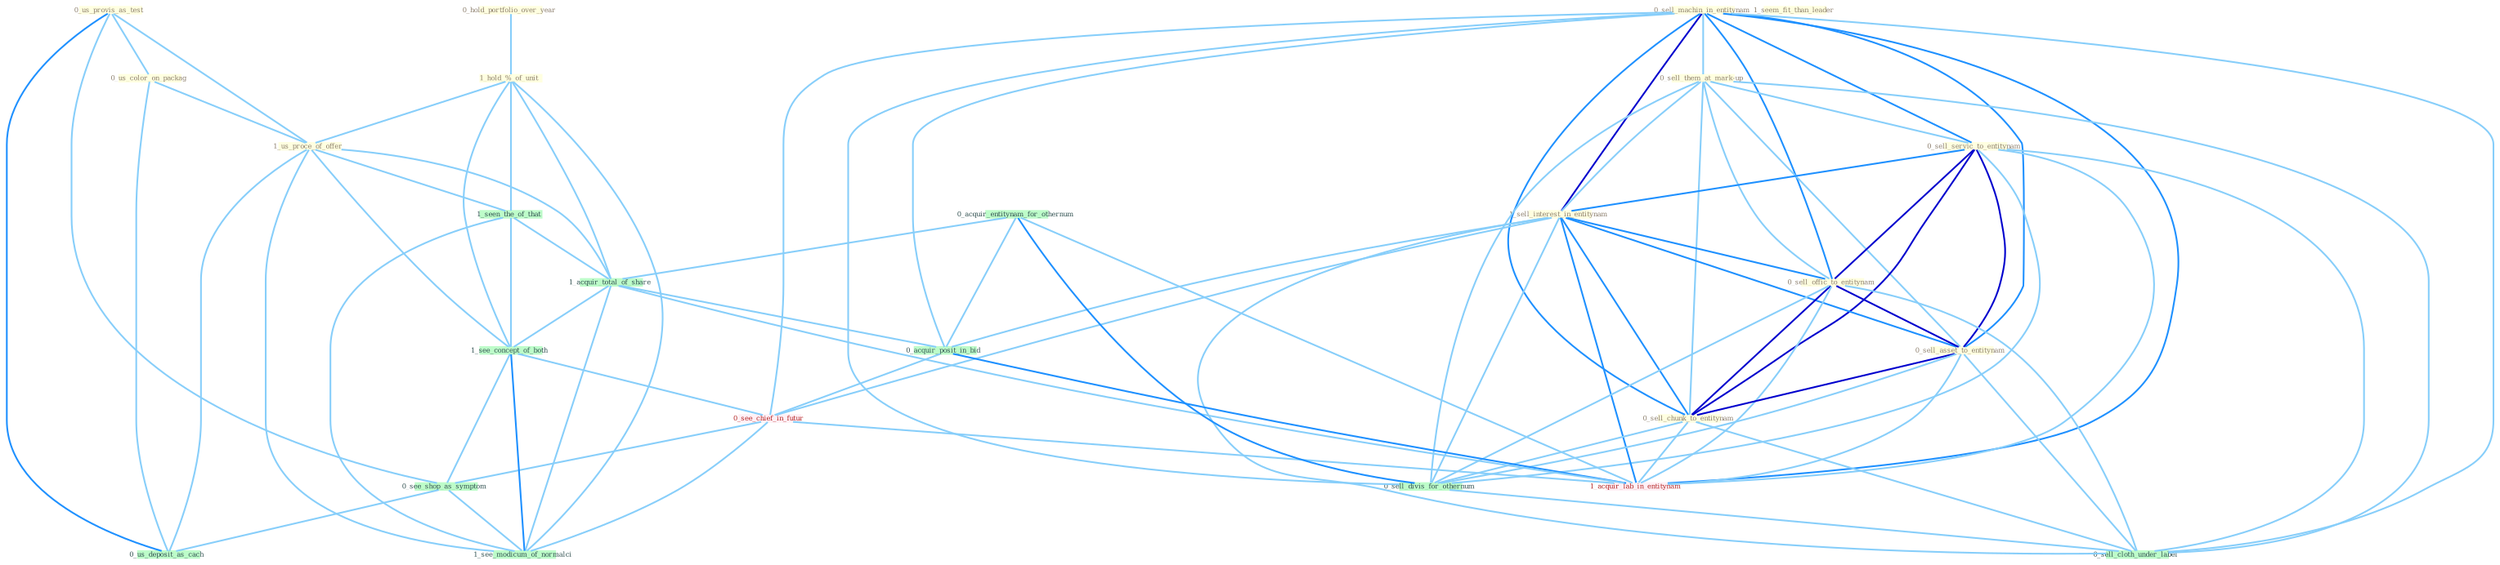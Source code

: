 Graph G{ 
    node
    [shape=polygon,style=filled,width=.5,height=.06,color="#BDFCC9",fixedsize=true,fontsize=4,
    fontcolor="#2f4f4f"];
    {node
    [color="#ffffe0", fontcolor="#8b7d6b"] "0_hold_portfolio_over_year " "0_sell_machin_in_entitynam " "0_sell_them_at_mark-up " "0_us_provis_as_test " "1_seem_fit_than_leader " "0_sell_servic_to_entitynam " "1_sell_interest_in_entitynam " "0_us_color_on_packag " "0_sell_offic_to_entitynam " "0_sell_asset_to_entitynam " "1_hold_%_of_unit " "0_sell_chunk_to_entitynam " "1_us_proce_of_offer "}
{node [color="#fff0f5", fontcolor="#b22222"] "0_see_chief_in_futur " "1_acquir_lab_in_entitynam "}
edge [color="#B0E2FF"];

	"0_hold_portfolio_over_year " -- "1_hold_%_of_unit " [w="1", color="#87cefa" ];
	"0_sell_machin_in_entitynam " -- "0_sell_them_at_mark-up " [w="1", color="#87cefa" ];
	"0_sell_machin_in_entitynam " -- "0_sell_servic_to_entitynam " [w="2", color="#1e90ff" , len=0.8];
	"0_sell_machin_in_entitynam " -- "1_sell_interest_in_entitynam " [w="3", color="#0000cd" , len=0.6];
	"0_sell_machin_in_entitynam " -- "0_sell_offic_to_entitynam " [w="2", color="#1e90ff" , len=0.8];
	"0_sell_machin_in_entitynam " -- "0_sell_asset_to_entitynam " [w="2", color="#1e90ff" , len=0.8];
	"0_sell_machin_in_entitynam " -- "0_sell_chunk_to_entitynam " [w="2", color="#1e90ff" , len=0.8];
	"0_sell_machin_in_entitynam " -- "0_sell_divis_for_othernum " [w="1", color="#87cefa" ];
	"0_sell_machin_in_entitynam " -- "0_sell_cloth_under_label " [w="1", color="#87cefa" ];
	"0_sell_machin_in_entitynam " -- "0_acquir_posit_in_bid " [w="1", color="#87cefa" ];
	"0_sell_machin_in_entitynam " -- "0_see_chief_in_futur " [w="1", color="#87cefa" ];
	"0_sell_machin_in_entitynam " -- "1_acquir_lab_in_entitynam " [w="2", color="#1e90ff" , len=0.8];
	"0_sell_them_at_mark-up " -- "0_sell_servic_to_entitynam " [w="1", color="#87cefa" ];
	"0_sell_them_at_mark-up " -- "1_sell_interest_in_entitynam " [w="1", color="#87cefa" ];
	"0_sell_them_at_mark-up " -- "0_sell_offic_to_entitynam " [w="1", color="#87cefa" ];
	"0_sell_them_at_mark-up " -- "0_sell_asset_to_entitynam " [w="1", color="#87cefa" ];
	"0_sell_them_at_mark-up " -- "0_sell_chunk_to_entitynam " [w="1", color="#87cefa" ];
	"0_sell_them_at_mark-up " -- "0_sell_divis_for_othernum " [w="1", color="#87cefa" ];
	"0_sell_them_at_mark-up " -- "0_sell_cloth_under_label " [w="1", color="#87cefa" ];
	"0_us_provis_as_test " -- "0_us_color_on_packag " [w="1", color="#87cefa" ];
	"0_us_provis_as_test " -- "1_us_proce_of_offer " [w="1", color="#87cefa" ];
	"0_us_provis_as_test " -- "0_see_shop_as_symptom " [w="1", color="#87cefa" ];
	"0_us_provis_as_test " -- "0_us_deposit_as_cach " [w="2", color="#1e90ff" , len=0.8];
	"0_sell_servic_to_entitynam " -- "1_sell_interest_in_entitynam " [w="2", color="#1e90ff" , len=0.8];
	"0_sell_servic_to_entitynam " -- "0_sell_offic_to_entitynam " [w="3", color="#0000cd" , len=0.6];
	"0_sell_servic_to_entitynam " -- "0_sell_asset_to_entitynam " [w="3", color="#0000cd" , len=0.6];
	"0_sell_servic_to_entitynam " -- "0_sell_chunk_to_entitynam " [w="3", color="#0000cd" , len=0.6];
	"0_sell_servic_to_entitynam " -- "0_sell_divis_for_othernum " [w="1", color="#87cefa" ];
	"0_sell_servic_to_entitynam " -- "0_sell_cloth_under_label " [w="1", color="#87cefa" ];
	"0_sell_servic_to_entitynam " -- "1_acquir_lab_in_entitynam " [w="1", color="#87cefa" ];
	"1_sell_interest_in_entitynam " -- "0_sell_offic_to_entitynam " [w="2", color="#1e90ff" , len=0.8];
	"1_sell_interest_in_entitynam " -- "0_sell_asset_to_entitynam " [w="2", color="#1e90ff" , len=0.8];
	"1_sell_interest_in_entitynam " -- "0_sell_chunk_to_entitynam " [w="2", color="#1e90ff" , len=0.8];
	"1_sell_interest_in_entitynam " -- "0_sell_divis_for_othernum " [w="1", color="#87cefa" ];
	"1_sell_interest_in_entitynam " -- "0_sell_cloth_under_label " [w="1", color="#87cefa" ];
	"1_sell_interest_in_entitynam " -- "0_acquir_posit_in_bid " [w="1", color="#87cefa" ];
	"1_sell_interest_in_entitynam " -- "0_see_chief_in_futur " [w="1", color="#87cefa" ];
	"1_sell_interest_in_entitynam " -- "1_acquir_lab_in_entitynam " [w="2", color="#1e90ff" , len=0.8];
	"0_us_color_on_packag " -- "1_us_proce_of_offer " [w="1", color="#87cefa" ];
	"0_us_color_on_packag " -- "0_us_deposit_as_cach " [w="1", color="#87cefa" ];
	"0_sell_offic_to_entitynam " -- "0_sell_asset_to_entitynam " [w="3", color="#0000cd" , len=0.6];
	"0_sell_offic_to_entitynam " -- "0_sell_chunk_to_entitynam " [w="3", color="#0000cd" , len=0.6];
	"0_sell_offic_to_entitynam " -- "0_sell_divis_for_othernum " [w="1", color="#87cefa" ];
	"0_sell_offic_to_entitynam " -- "0_sell_cloth_under_label " [w="1", color="#87cefa" ];
	"0_sell_offic_to_entitynam " -- "1_acquir_lab_in_entitynam " [w="1", color="#87cefa" ];
	"0_sell_asset_to_entitynam " -- "0_sell_chunk_to_entitynam " [w="3", color="#0000cd" , len=0.6];
	"0_sell_asset_to_entitynam " -- "0_sell_divis_for_othernum " [w="1", color="#87cefa" ];
	"0_sell_asset_to_entitynam " -- "0_sell_cloth_under_label " [w="1", color="#87cefa" ];
	"0_sell_asset_to_entitynam " -- "1_acquir_lab_in_entitynam " [w="1", color="#87cefa" ];
	"1_hold_%_of_unit " -- "1_us_proce_of_offer " [w="1", color="#87cefa" ];
	"1_hold_%_of_unit " -- "1_seen_the_of_that " [w="1", color="#87cefa" ];
	"1_hold_%_of_unit " -- "1_acquir_total_of_share " [w="1", color="#87cefa" ];
	"1_hold_%_of_unit " -- "1_see_concept_of_both " [w="1", color="#87cefa" ];
	"1_hold_%_of_unit " -- "1_see_modicum_of_normalci " [w="1", color="#87cefa" ];
	"0_sell_chunk_to_entitynam " -- "0_sell_divis_for_othernum " [w="1", color="#87cefa" ];
	"0_sell_chunk_to_entitynam " -- "0_sell_cloth_under_label " [w="1", color="#87cefa" ];
	"0_sell_chunk_to_entitynam " -- "1_acquir_lab_in_entitynam " [w="1", color="#87cefa" ];
	"1_us_proce_of_offer " -- "1_seen_the_of_that " [w="1", color="#87cefa" ];
	"1_us_proce_of_offer " -- "1_acquir_total_of_share " [w="1", color="#87cefa" ];
	"1_us_proce_of_offer " -- "1_see_concept_of_both " [w="1", color="#87cefa" ];
	"1_us_proce_of_offer " -- "0_us_deposit_as_cach " [w="1", color="#87cefa" ];
	"1_us_proce_of_offer " -- "1_see_modicum_of_normalci " [w="1", color="#87cefa" ];
	"0_acquir_entitynam_for_othernum " -- "0_sell_divis_for_othernum " [w="2", color="#1e90ff" , len=0.8];
	"0_acquir_entitynam_for_othernum " -- "1_acquir_total_of_share " [w="1", color="#87cefa" ];
	"0_acquir_entitynam_for_othernum " -- "0_acquir_posit_in_bid " [w="1", color="#87cefa" ];
	"0_acquir_entitynam_for_othernum " -- "1_acquir_lab_in_entitynam " [w="1", color="#87cefa" ];
	"1_seen_the_of_that " -- "1_acquir_total_of_share " [w="1", color="#87cefa" ];
	"1_seen_the_of_that " -- "1_see_concept_of_both " [w="1", color="#87cefa" ];
	"1_seen_the_of_that " -- "1_see_modicum_of_normalci " [w="1", color="#87cefa" ];
	"0_sell_divis_for_othernum " -- "0_sell_cloth_under_label " [w="1", color="#87cefa" ];
	"1_acquir_total_of_share " -- "0_acquir_posit_in_bid " [w="1", color="#87cefa" ];
	"1_acquir_total_of_share " -- "1_see_concept_of_both " [w="1", color="#87cefa" ];
	"1_acquir_total_of_share " -- "1_acquir_lab_in_entitynam " [w="1", color="#87cefa" ];
	"1_acquir_total_of_share " -- "1_see_modicum_of_normalci " [w="1", color="#87cefa" ];
	"0_acquir_posit_in_bid " -- "0_see_chief_in_futur " [w="1", color="#87cefa" ];
	"0_acquir_posit_in_bid " -- "1_acquir_lab_in_entitynam " [w="2", color="#1e90ff" , len=0.8];
	"1_see_concept_of_both " -- "0_see_chief_in_futur " [w="1", color="#87cefa" ];
	"1_see_concept_of_both " -- "0_see_shop_as_symptom " [w="1", color="#87cefa" ];
	"1_see_concept_of_both " -- "1_see_modicum_of_normalci " [w="2", color="#1e90ff" , len=0.8];
	"0_see_chief_in_futur " -- "0_see_shop_as_symptom " [w="1", color="#87cefa" ];
	"0_see_chief_in_futur " -- "1_acquir_lab_in_entitynam " [w="1", color="#87cefa" ];
	"0_see_chief_in_futur " -- "1_see_modicum_of_normalci " [w="1", color="#87cefa" ];
	"0_see_shop_as_symptom " -- "0_us_deposit_as_cach " [w="1", color="#87cefa" ];
	"0_see_shop_as_symptom " -- "1_see_modicum_of_normalci " [w="1", color="#87cefa" ];
}